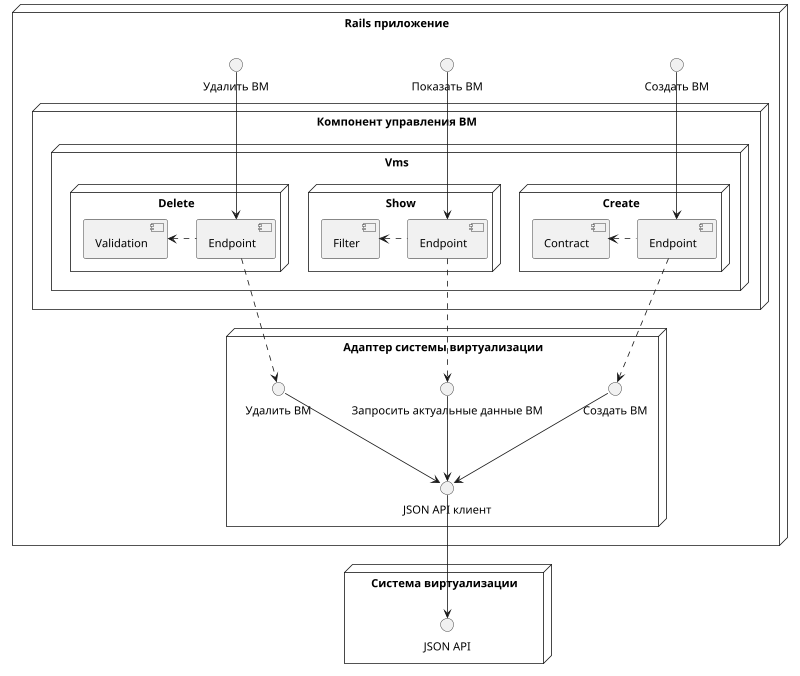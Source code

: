 @startuml vm_control_scheme
scale 800*800

node "Rails приложение" {

  interface "Создать ВМ" as create_vm_app
  interface "Показать ВМ" as show_vm_app
  interface "Удалить ВМ" as delete_vm_app

  node "Компонент управления ВМ" {
    node Vms {
      node Show {
        [Endpoint] as e1
        e1 .left.> [Filter]
      }

      node Create {
        [Endpoint] as e2
        e2 .left.> [Contract]
      }

      node Delete {
        [Endpoint] as e3
        e3 .left.> [Validation]
      }
    }
  }

  node "Адаптер системы виртуализации" {
    interface "Создать ВМ" as vm_create_adapter
    interface "Запросить актуальные данные ВМ" as vm_show_adapter
    interface "Удалить ВМ" as vm_delete_adapter

    interface "JSON API клиент" as http_client
  }

  show_vm_app -down-> e1
  create_vm_app -down-> e2
  delete_vm_app -down-> e3

  e1 .down-> vm_show_adapter
  e2 .down-> vm_create_adapter
  e3 .down-> vm_delete_adapter
}

node "Система виртуализации" {
  interface "JSON API" as json
}

interface "JSON API" as json

vm_show_adapter -down-> http_client
vm_create_adapter -down-> http_client
vm_delete_adapter -down-> http_client

http_client -down-> json

@enduml